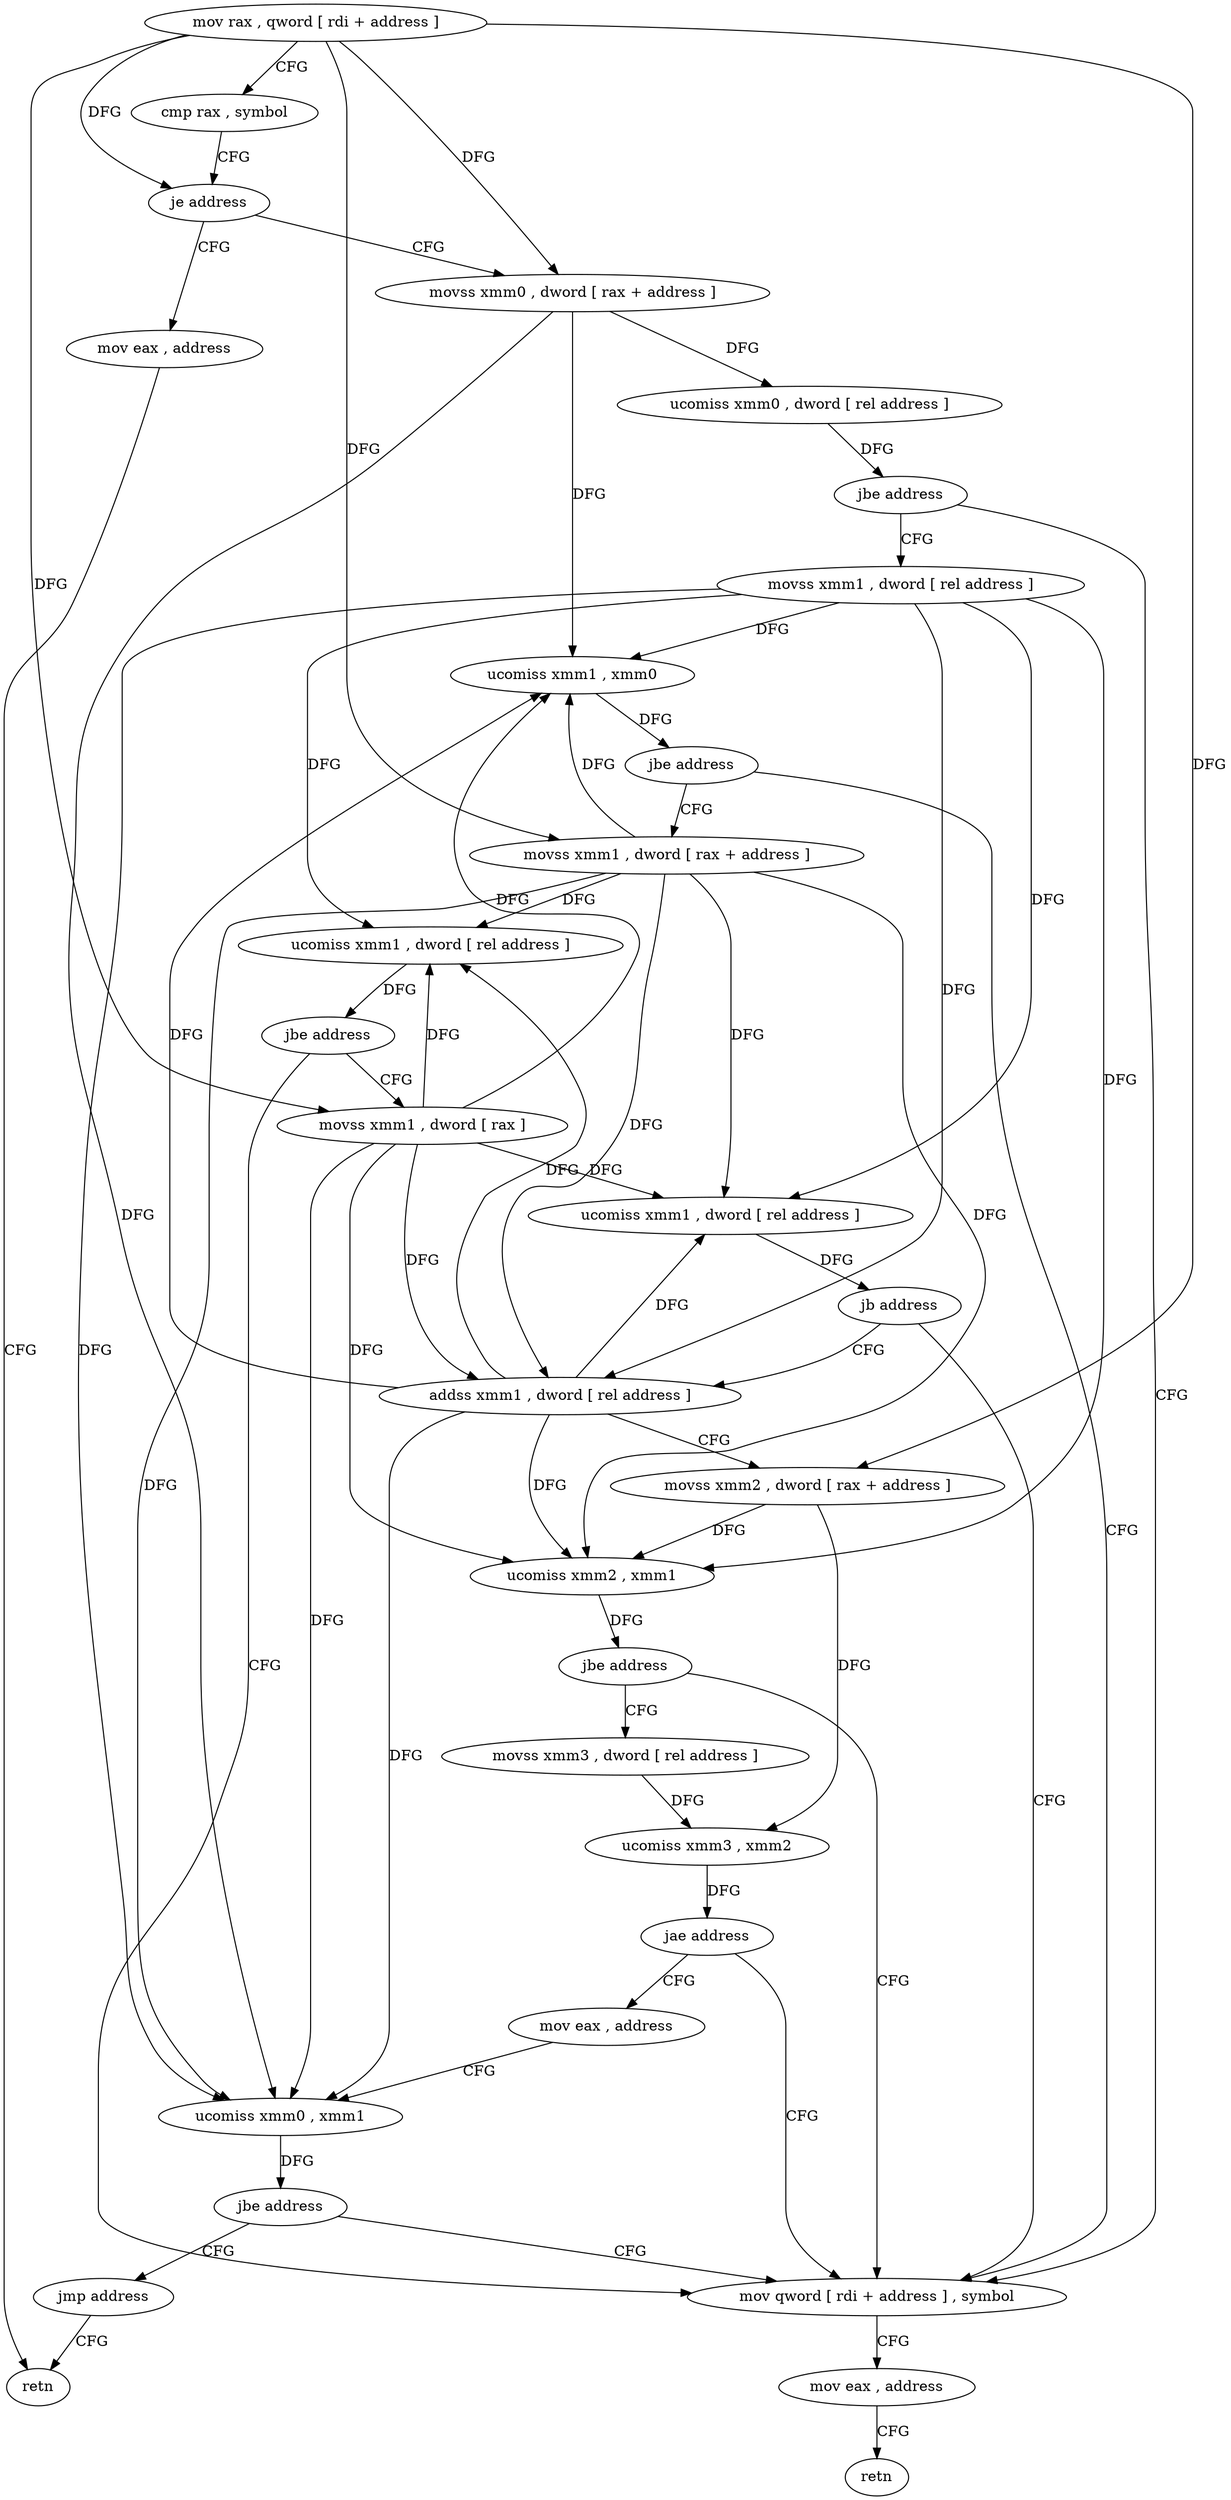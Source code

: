 digraph "func" {
"4275400" [label = "mov rax , qword [ rdi + address ]" ]
"4275404" [label = "cmp rax , symbol" ]
"4275410" [label = "je address" ]
"4275523" [label = "mov eax , address" ]
"4275412" [label = "movss xmm0 , dword [ rax + address ]" ]
"4275528" [label = "retn" ]
"4275417" [label = "ucomiss xmm0 , dword [ rel address ]" ]
"4275424" [label = "jbe address" ]
"4275497" [label = "mov qword [ rdi + address ] , symbol" ]
"4275426" [label = "movss xmm1 , dword [ rel address ]" ]
"4275505" [label = "mov eax , address" ]
"4275510" [label = "retn" ]
"4275434" [label = "ucomiss xmm1 , xmm0" ]
"4275437" [label = "jbe address" ]
"4275439" [label = "movss xmm1 , dword [ rax + address ]" ]
"4275444" [label = "ucomiss xmm1 , dword [ rel address ]" ]
"4275451" [label = "jbe address" ]
"4275453" [label = "movss xmm1 , dword [ rax ]" ]
"4275457" [label = "ucomiss xmm1 , dword [ rel address ]" ]
"4275464" [label = "jb address" ]
"4275466" [label = "addss xmm1 , dword [ rel address ]" ]
"4275474" [label = "movss xmm2 , dword [ rax + address ]" ]
"4275479" [label = "ucomiss xmm2 , xmm1" ]
"4275482" [label = "jbe address" ]
"4275484" [label = "movss xmm3 , dword [ rel address ]" ]
"4275492" [label = "ucomiss xmm3 , xmm2" ]
"4275495" [label = "jae address" ]
"4275511" [label = "mov eax , address" ]
"4275516" [label = "ucomiss xmm0 , xmm1" ]
"4275519" [label = "jbe address" ]
"4275521" [label = "jmp address" ]
"4275400" -> "4275404" [ label = "CFG" ]
"4275400" -> "4275410" [ label = "DFG" ]
"4275400" -> "4275412" [ label = "DFG" ]
"4275400" -> "4275439" [ label = "DFG" ]
"4275400" -> "4275453" [ label = "DFG" ]
"4275400" -> "4275474" [ label = "DFG" ]
"4275404" -> "4275410" [ label = "CFG" ]
"4275410" -> "4275523" [ label = "CFG" ]
"4275410" -> "4275412" [ label = "CFG" ]
"4275523" -> "4275528" [ label = "CFG" ]
"4275412" -> "4275417" [ label = "DFG" ]
"4275412" -> "4275434" [ label = "DFG" ]
"4275412" -> "4275516" [ label = "DFG" ]
"4275417" -> "4275424" [ label = "DFG" ]
"4275424" -> "4275497" [ label = "CFG" ]
"4275424" -> "4275426" [ label = "CFG" ]
"4275497" -> "4275505" [ label = "CFG" ]
"4275426" -> "4275434" [ label = "DFG" ]
"4275426" -> "4275444" [ label = "DFG" ]
"4275426" -> "4275457" [ label = "DFG" ]
"4275426" -> "4275466" [ label = "DFG" ]
"4275426" -> "4275479" [ label = "DFG" ]
"4275426" -> "4275516" [ label = "DFG" ]
"4275505" -> "4275510" [ label = "CFG" ]
"4275434" -> "4275437" [ label = "DFG" ]
"4275437" -> "4275497" [ label = "CFG" ]
"4275437" -> "4275439" [ label = "CFG" ]
"4275439" -> "4275444" [ label = "DFG" ]
"4275439" -> "4275434" [ label = "DFG" ]
"4275439" -> "4275457" [ label = "DFG" ]
"4275439" -> "4275466" [ label = "DFG" ]
"4275439" -> "4275479" [ label = "DFG" ]
"4275439" -> "4275516" [ label = "DFG" ]
"4275444" -> "4275451" [ label = "DFG" ]
"4275451" -> "4275497" [ label = "CFG" ]
"4275451" -> "4275453" [ label = "CFG" ]
"4275453" -> "4275457" [ label = "DFG" ]
"4275453" -> "4275444" [ label = "DFG" ]
"4275453" -> "4275434" [ label = "DFG" ]
"4275453" -> "4275466" [ label = "DFG" ]
"4275453" -> "4275479" [ label = "DFG" ]
"4275453" -> "4275516" [ label = "DFG" ]
"4275457" -> "4275464" [ label = "DFG" ]
"4275464" -> "4275497" [ label = "CFG" ]
"4275464" -> "4275466" [ label = "CFG" ]
"4275466" -> "4275474" [ label = "CFG" ]
"4275466" -> "4275444" [ label = "DFG" ]
"4275466" -> "4275457" [ label = "DFG" ]
"4275466" -> "4275434" [ label = "DFG" ]
"4275466" -> "4275479" [ label = "DFG" ]
"4275466" -> "4275516" [ label = "DFG" ]
"4275474" -> "4275479" [ label = "DFG" ]
"4275474" -> "4275492" [ label = "DFG" ]
"4275479" -> "4275482" [ label = "DFG" ]
"4275482" -> "4275497" [ label = "CFG" ]
"4275482" -> "4275484" [ label = "CFG" ]
"4275484" -> "4275492" [ label = "DFG" ]
"4275492" -> "4275495" [ label = "DFG" ]
"4275495" -> "4275511" [ label = "CFG" ]
"4275495" -> "4275497" [ label = "CFG" ]
"4275511" -> "4275516" [ label = "CFG" ]
"4275516" -> "4275519" [ label = "DFG" ]
"4275519" -> "4275497" [ label = "CFG" ]
"4275519" -> "4275521" [ label = "CFG" ]
"4275521" -> "4275528" [ label = "CFG" ]
}

